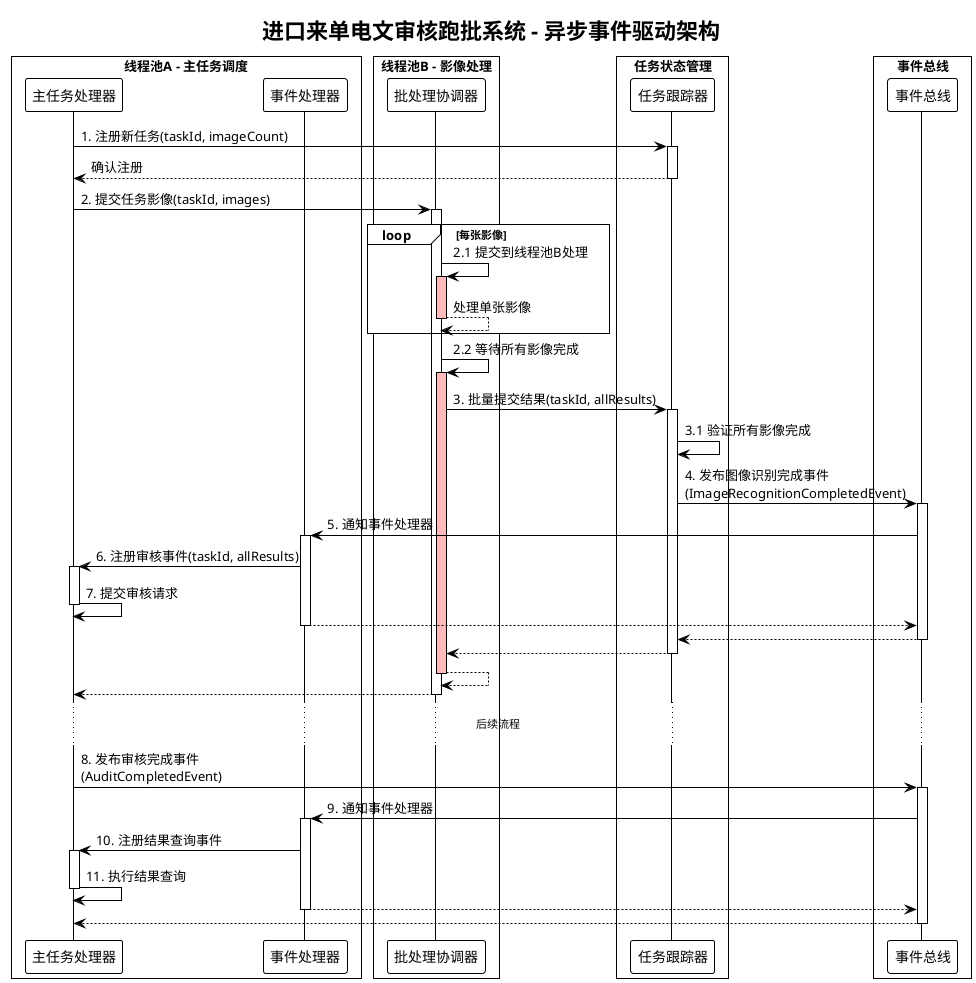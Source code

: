 @startuml
!theme plain
title 进口来单电文审核跑批系统 - 异步事件驱动架构

box "线程池A - 主任务调度"
participant 主任务处理器 as MainProcessor
participant 事件处理器 as EventHandler
end box

box "线程池B - 影像处理"
participant 批处理协调器 as BatchCoordinator
end box

box "任务状态管理"
participant 任务跟踪器 as TaskTracker
end box

box "事件总线"
participant 事件总线 as EventBus
end box

MainProcessor -> TaskTracker: 1. 注册新任务(taskId, imageCount)
activate TaskTracker
TaskTracker --> MainProcessor: 确认注册
deactivate TaskTracker

MainProcessor -> BatchCoordinator: 2. 提交任务影像(taskId, images)
activate BatchCoordinator

loop 每张影像
    BatchCoordinator -> BatchCoordinator: 2.1 提交到线程池B处理
    activate BatchCoordinator #FFBBBB
    BatchCoordinator --> BatchCoordinator: 处理单张影像
    deactivate BatchCoordinator
end

BatchCoordinator -> BatchCoordinator: 2.2 等待所有影像完成
activate BatchCoordinator #FFBBBB

BatchCoordinator -> TaskTracker: 3. 批量提交结果(taskId, allResults)
activate TaskTracker

TaskTracker -> TaskTracker: 3.1 验证所有影像完成
TaskTracker -> EventBus: 4. 发布图像识别完成事件\n(ImageRecognitionCompletedEvent)
activate EventBus

EventBus -> EventHandler: 5. 通知事件处理器
activate EventHandler

EventHandler -> MainProcessor: 6. 注册审核事件(taskId, allResults)
activate MainProcessor

MainProcessor -> MainProcessor: 7. 提交审核请求
deactivate MainProcessor

EventHandler --> EventBus:
deactivate EventHandler
EventBus --> TaskTracker:
deactivate EventBus
TaskTracker --> BatchCoordinator:
deactivate TaskTracker
BatchCoordinator --> BatchCoordinator:
deactivate BatchCoordinator
BatchCoordinator --> MainProcessor:
deactivate BatchCoordinator

... 后续流程 ...

MainProcessor -> EventBus: 8. 发布审核完成事件\n(AuditCompletedEvent)
activate EventBus

EventBus -> EventHandler: 9. 通知事件处理器
activate EventHandler

EventHandler -> MainProcessor: 10. 注册结果查询事件
activate MainProcessor

MainProcessor -> MainProcessor: 11. 执行结果查询
deactivate MainProcessor

EventHandler --> EventBus:
deactivate EventHandler
EventBus --> MainProcessor:
deactivate EventBus

@enduml